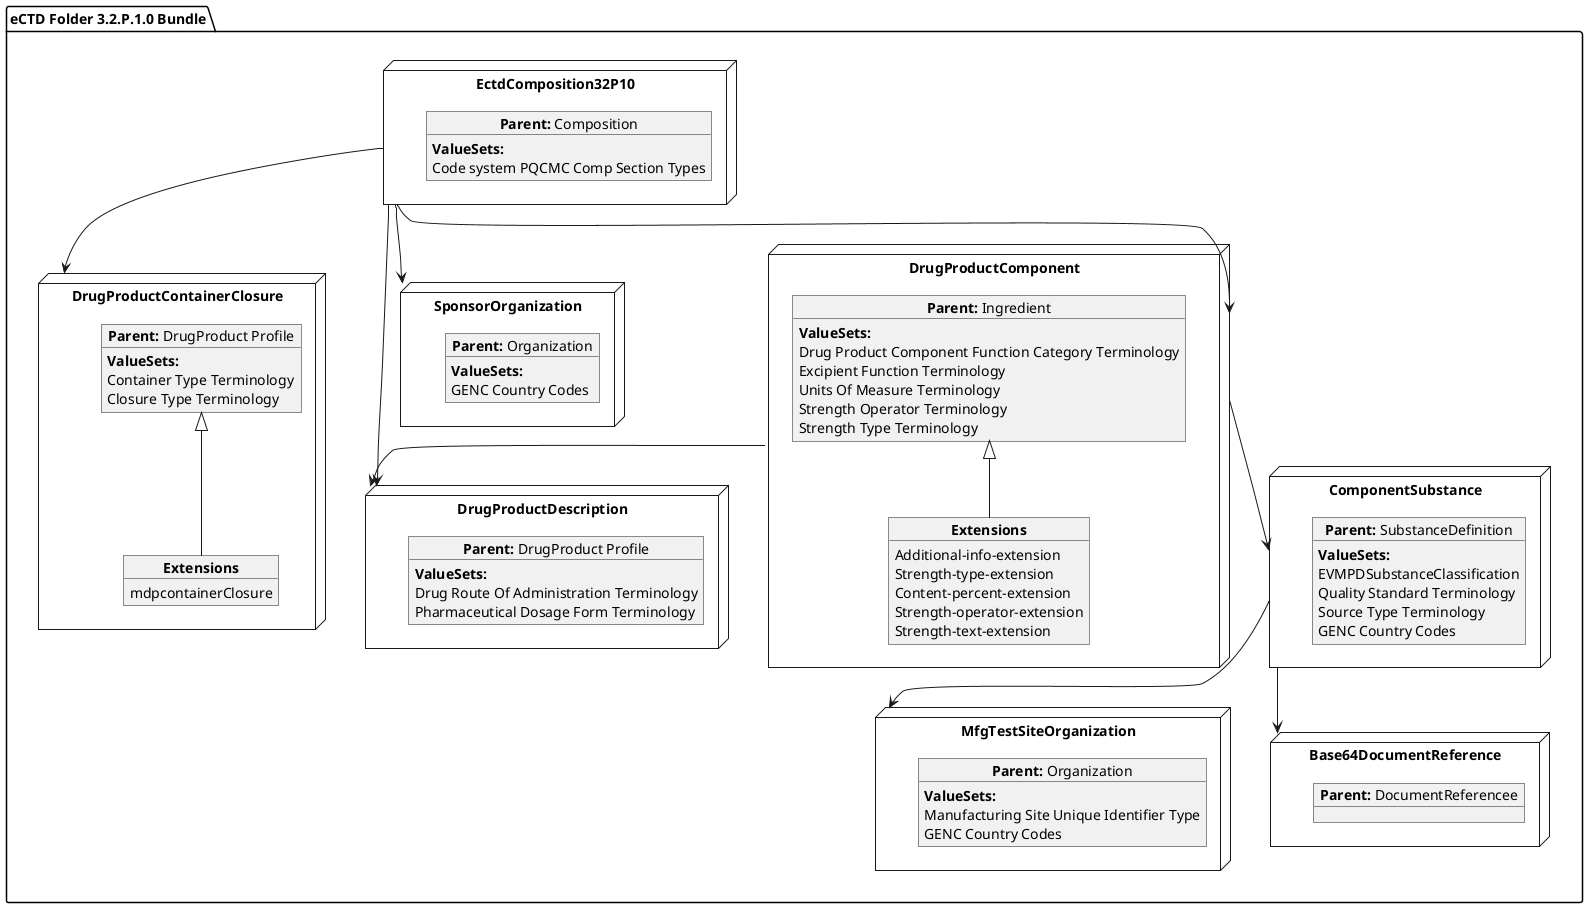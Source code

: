 @startuml
allowmixing
'Mixed model of use case and object
package "eCTD Folder 3.2.P.1.0 Bundle" as NODES {


  node "DrugProductDescription" as N2 { 
      object "**Parent:** DrugProduct Profile" as obj2 {
        **ValueSets:**
        Drug Route Of Administration Terminology
        Pharmaceutical Dosage Form Terminology
    }
}
  node "EctdComposition32P10" as N1 { 
      object "**Parent:** Composition" as obj1 {
      **ValueSets:**
  Code system PQCMC Comp Section Types
    }   
}
node "DrugProductContainerClosure" as N21 { 
      object "**Parent:** DrugProduct Profile" as obj22 {
        **ValueSets:**
        Container Type Terminology
        Closure Type Terminology
    }
    object "**Extensions**" as objEx {
        mdpcontainerClosure
    }
    obj22 <|-- objEx
}

node "SponsorOrganization" as NSO { 
      object "**Parent:** Organization" as objAu {
        **ValueSets:**
        GENC Country Codes
    }
}
node "MfgTestSiteOrganization" as NMFG { 
      object "**Parent:** Organization" as objDP {
         **ValueSets:**
        Manufacturing Site Unique Identifier Type
	    GENC Country Codes
    }
}

node "DrugProductComponent" as NN { 
      object "**Parent:** Ingredient" as obj3 {
        **ValueSets:**
          Drug Product Component Function Category Terminology
          Excipient Function Terminology
          Units Of Measure Terminology
          Strength Operator Terminology
          Strength Type Terminology
      }
      object "**Extensions**" as objExs {
        Additional-info-extension
        Strength-type-extension
        Content-percent-extension
        Strength-operator-extension
        Strength-text-extension
    }
    obj3 <|-- objExs
}

node "ComponentSubstance" as NCS { 
      object "**Parent:** SubstanceDefinition" as objSubDef {
        **ValueSets:**
        EVMPDSubstanceClassification
        Quality Standard Terminology
        Source Type Terminology
        GENC Country Codes
    }
}
node "Base64DocumentReference" as NB64 { 
      object "**Parent:** DocumentReferencee"  as obj64  
}

}

N1 --> N2
N1 --> NSO
N1 --> N21
N1 --> NN
NN --> N2
NCS --> NMFG
NN --> NCS
NCS --> NB64
@enduml